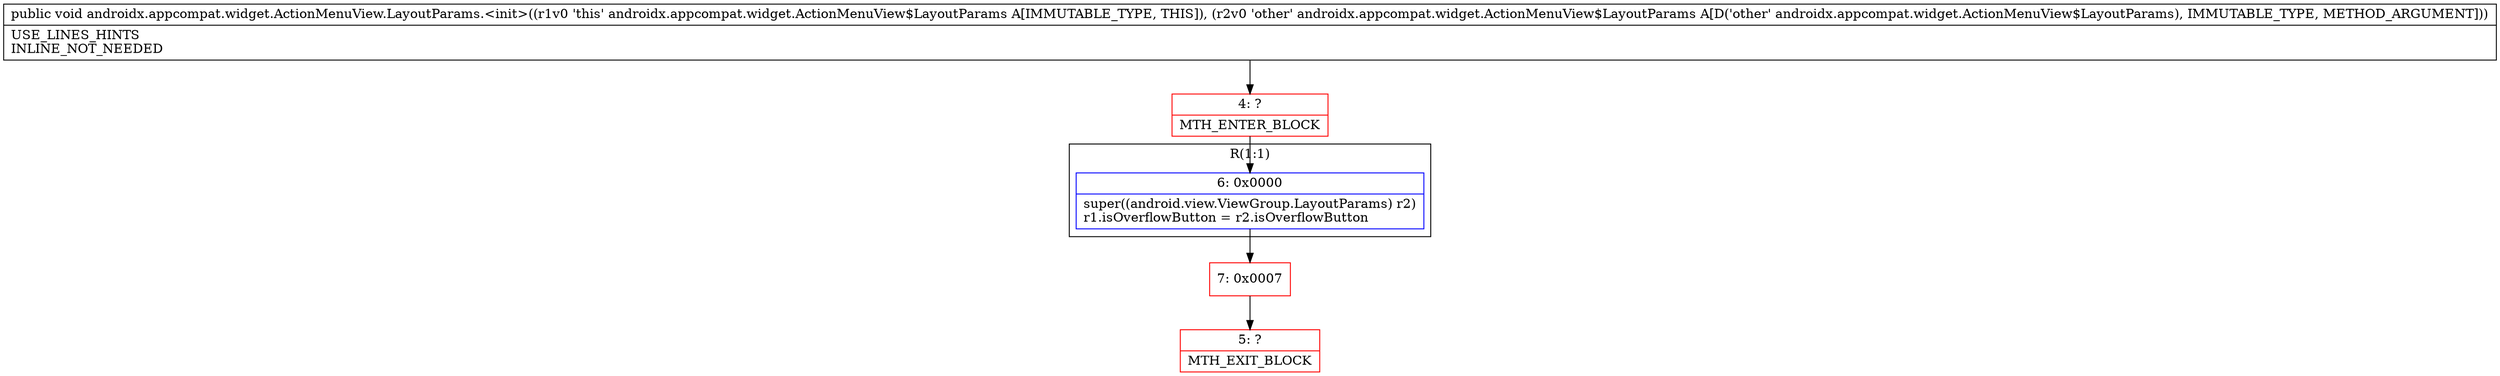 digraph "CFG forandroidx.appcompat.widget.ActionMenuView.LayoutParams.\<init\>(Landroidx\/appcompat\/widget\/ActionMenuView$LayoutParams;)V" {
subgraph cluster_Region_728841017 {
label = "R(1:1)";
node [shape=record,color=blue];
Node_6 [shape=record,label="{6\:\ 0x0000|super((android.view.ViewGroup.LayoutParams) r2)\lr1.isOverflowButton = r2.isOverflowButton\l}"];
}
Node_4 [shape=record,color=red,label="{4\:\ ?|MTH_ENTER_BLOCK\l}"];
Node_7 [shape=record,color=red,label="{7\:\ 0x0007}"];
Node_5 [shape=record,color=red,label="{5\:\ ?|MTH_EXIT_BLOCK\l}"];
MethodNode[shape=record,label="{public void androidx.appcompat.widget.ActionMenuView.LayoutParams.\<init\>((r1v0 'this' androidx.appcompat.widget.ActionMenuView$LayoutParams A[IMMUTABLE_TYPE, THIS]), (r2v0 'other' androidx.appcompat.widget.ActionMenuView$LayoutParams A[D('other' androidx.appcompat.widget.ActionMenuView$LayoutParams), IMMUTABLE_TYPE, METHOD_ARGUMENT]))  | USE_LINES_HINTS\lINLINE_NOT_NEEDED\l}"];
MethodNode -> Node_4;Node_6 -> Node_7;
Node_4 -> Node_6;
Node_7 -> Node_5;
}


